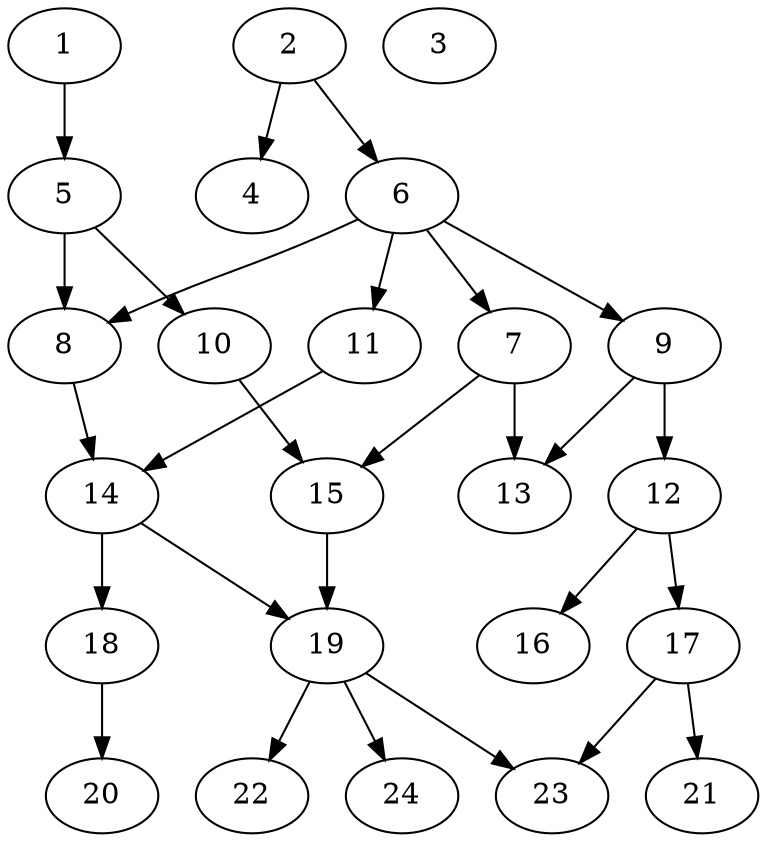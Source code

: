 // DAG (tier=2-normal, mode=compute, n=24, ccr=0.387, fat=0.509, density=0.450, regular=0.558, jump=0.131, mindata=524288, maxdata=8388608)
// DAG automatically generated by daggen at Sun Aug 24 16:33:33 2025
// /home/ermia/Project/Environments/daggen/bin/daggen --dot --ccr 0.387 --fat 0.509 --regular 0.558 --density 0.450 --jump 0.131 --mindata 524288 --maxdata 8388608 -n 24 
digraph G {
  1 [size="525032757574197", alpha="0.08", expect_size="262516378787098"]
  1 -> 5 [size ="18424101076992"]
  2 [size="453891405777993728000", alpha="0.19", expect_size="226945702888996864000"]
  2 -> 4 [size ="472488555315200"]
  2 -> 6 [size ="472488555315200"]
  3 [size="66906157823656336", alpha="0.04", expect_size="33453078911828168"]
  4 [size="5918810272696487", alpha="0.16", expect_size="2959405136348243"]
  5 [size="57829679125520344", alpha="0.02", expect_size="28914839562760172"]
  5 -> 8 [size ="28990031003648"]
  5 -> 10 [size ="28990031003648"]
  6 [size="627961672443096", alpha="0.02", expect_size="313980836221548"]
  6 -> 7 [size ="9948226387968"]
  6 -> 8 [size ="9948226387968"]
  6 -> 9 [size ="9948226387968"]
  6 -> 11 [size ="9948226387968"]
  7 [size="21346510189778436096", alpha="0.17", expect_size="10673255094889218048"]
  7 -> 13 [size ="61561318146048"]
  7 -> 15 [size ="61561318146048"]
  8 [size="15956298406570480", alpha="0.19", expect_size="7978149203285240"]
  8 -> 14 [size ="374656112525312"]
  9 [size="563474832243455688704", alpha="0.18", expect_size="281737416121727844352"]
  9 -> 12 [size ="545765822824448"]
  9 -> 13 [size ="545765822824448"]
  10 [size="14843406974976000000", alpha="0.13", expect_size="7421703487488000000"]
  10 -> 15 [size ="48318382080000"]
  11 [size="1912090838589346", alpha="0.08", expect_size="956045419294673"]
  11 -> 14 [size ="79888035872768"]
  12 [size="142768325914248871936", alpha="0.15", expect_size="71384162957124435968"]
  12 -> 16 [size ="218530083504128"]
  12 -> 17 [size ="218530083504128"]
  13 [size="195105541191270137856", alpha="0.15", expect_size="97552770595635068928"]
  14 [size="50379008932978184", alpha="0.13", expect_size="25189504466489092"]
  14 -> 18 [size ="101823071387648"]
  14 -> 19 [size ="101823071387648"]
  15 [size="1690001716541909", alpha="0.06", expect_size="845000858270954"]
  15 -> 19 [size ="165220714545152"]
  16 [size="290388607008698880", alpha="0.13", expect_size="145194303504349440"]
  17 [size="184509641799426112", alpha="0.13", expect_size="92254820899713056"]
  17 -> 21 [size ="103466299031552"]
  17 -> 23 [size ="103466299031552"]
  18 [size="11802118975910750", alpha="0.03", expect_size="5901059487955375"]
  18 -> 20 [size ="392351310675968"]
  19 [size="196448093369779904", alpha="0.06", expect_size="98224046684889952"]
  19 -> 22 [size ="274941870080000"]
  19 -> 23 [size ="274941870080000"]
  19 -> 24 [size ="274941870080000"]
  20 [size="674649070251849", alpha="0.15", expect_size="337324535125924"]
  21 [size="1100388957861006", alpha="0.10", expect_size="550194478930503"]
  22 [size="663741601839281920", alpha="0.10", expect_size="331870800919640960"]
  23 [size="45839662366851072000", alpha="0.01", expect_size="22919831183425536000"]
  24 [size="1958627639651699", alpha="0.08", expect_size="979313819825849"]
}
